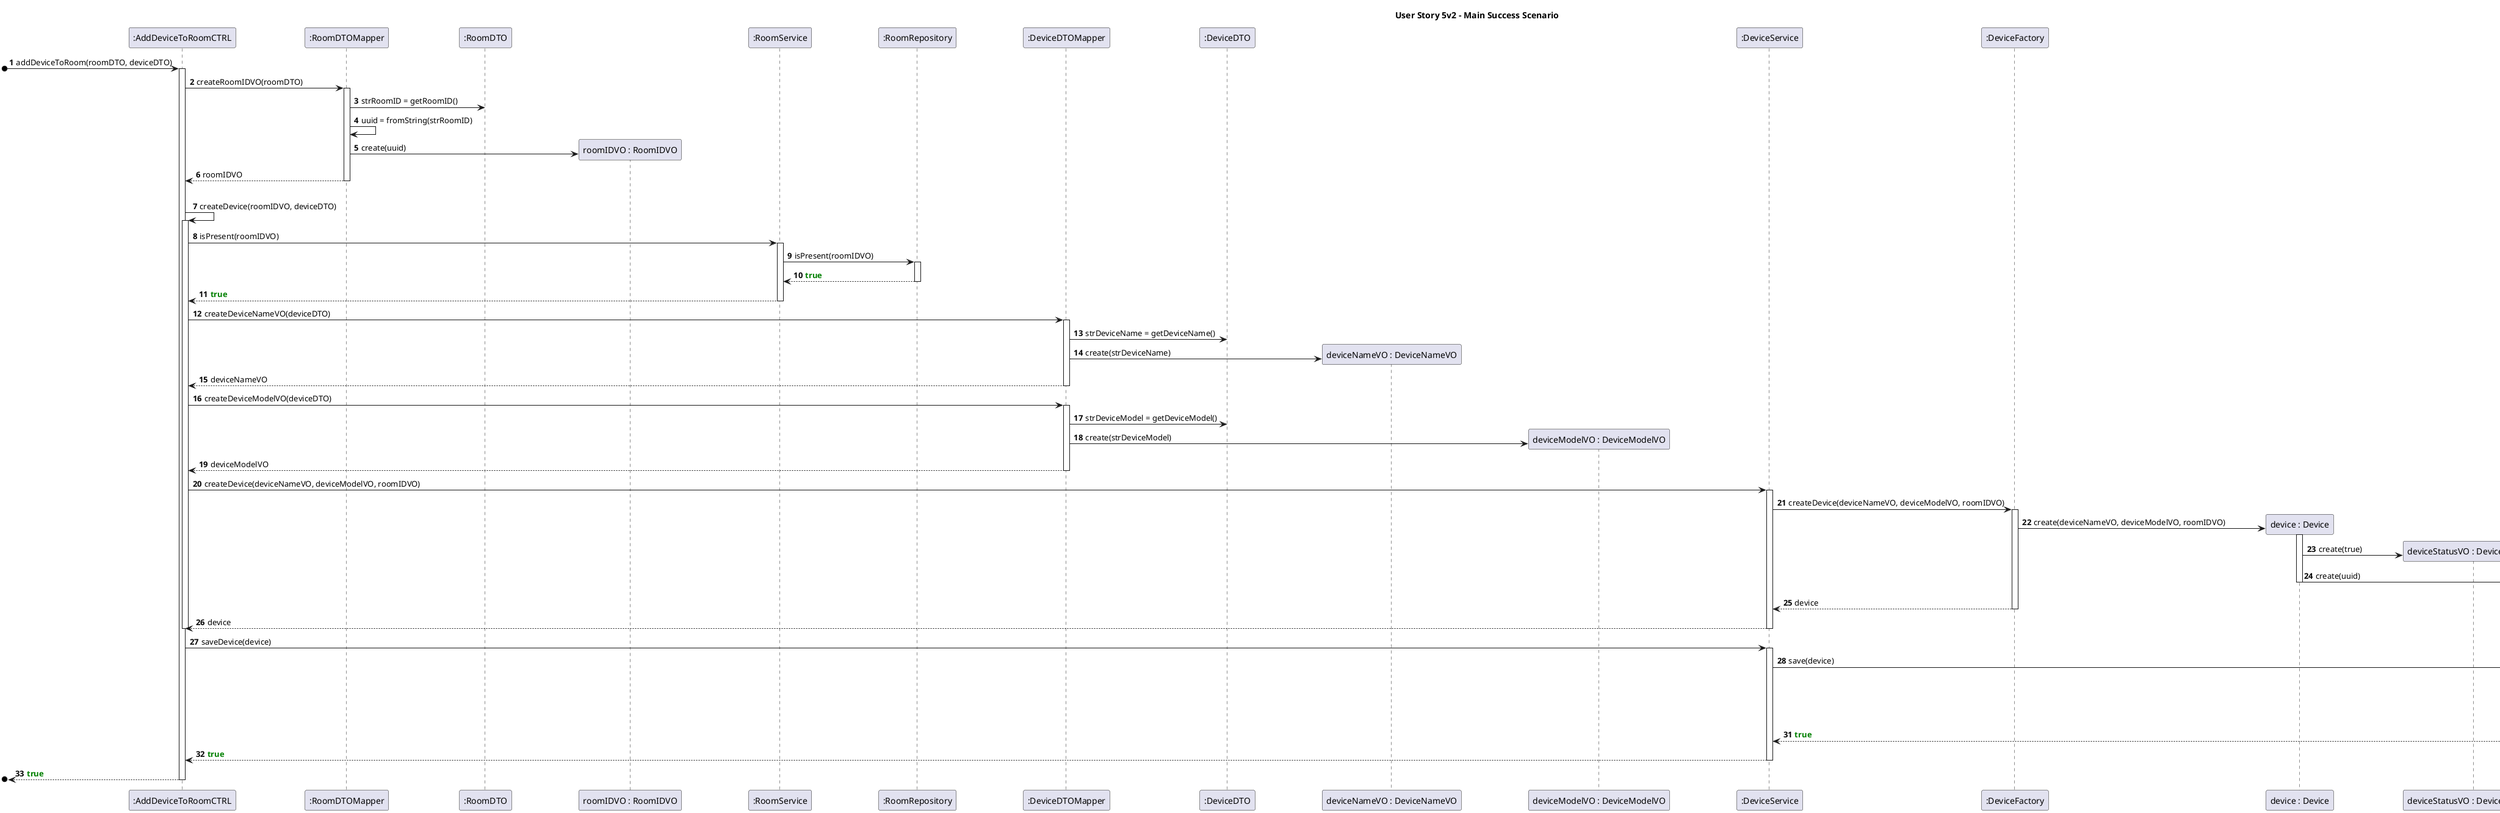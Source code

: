 @startuml

skinparam ParticipantPadding 50

autonumber
title User Story 5v2 - Main Success Scenario

participant ":AddDeviceToRoomCTRL" as C
participant ":RoomDTOMapper" as RM
participant ":RoomDTO" as RDTO
participant "roomIDVO : RoomIDVO" as RID
participant ":RoomService" as RS
participant ":RoomRepository" as RR
participant ":DeviceDTOMapper" as DDM
participant ":DeviceDTO" as DDTO
participant "deviceNameVO : DeviceNameVO" as DN
participant "deviceModelVO : DeviceModelVO" as DM
participant ":DeviceService" as DS
participant ":DeviceFactory" as DF
participant "device : Device" as D
participant "deviceStatusVO : DeviceStatusVO" as DStat
participant "deviceIDVO : DeviceIDVO" as DID
participant ":DeviceRepository" as DR

/'note over RM : Should include interaction with RoomDTO?'/

[o-> C : addDeviceToRoom(roomDTO, deviceDTO)
activate C

C -> RM : createRoomIDVO(roomDTO)
activate RM

RM -> RDTO : strRoomID = getRoomID()
RM -> RM : uuid = fromString(strRoomID)
RM -> RID ** : create(uuid)
RM --> C : roomIDVO
deactivate RM
|||
C -> C : createDevice(roomIDVO, deviceDTO)
activate C
C -> RS : isPresent(roomIDVO)
activate RS

RS -> RR : isPresent(roomIDVO)
activate RR
RR --> RS : <font color=green>**true**</font>
deactivate RR
RS --> C : <font color=green>**true**</font>
deactivate RS

C -> DDM : createDeviceNameVO(deviceDTO)
activate DDM

DDM -> DDTO : strDeviceName = getDeviceName()
DDM ->DN ** : create(strDeviceName)
DDM --> C : deviceNameVO
deactivate DDM
C -> DDM : createDeviceModelVO(deviceDTO)
activate DDM
DDM -> DDTO : strDeviceModel = getDeviceModel()
DDM -> DM ** : create(strDeviceModel)
DDM --> C : deviceModelVO
deactivate DDM

C -> DS : createDevice(deviceNameVO, deviceModelVO, roomIDVO)
activate DS
DS -> DF : createDevice(deviceNameVO, deviceModelVO, roomIDVO)
activate DF
DF -> D ** : create(deviceNameVO, deviceModelVO, roomIDVO)
activate D
D -> DStat ** : create(true)
D -> DID ** : create(uuid)
deactivate D
DF --> DS : device
deactivate DF
DS --> C : device
deactivate C
deactivate DS


C -> DS : saveDevice(device)
activate DS

DS -> DR : save(device)
activate DR
DR -> DR : validateEntity(device)
activate DR
DR -> DR : put(deviceIDVO, device)

deactivate DR
DR --> DS : <font color=green>**true**</font>
deactivate DR

DS --> C : <font color=green>**true**</font>
deactivate DS

[o<-- C : <font color=green>**true**</font>
deactivate C

@enduml